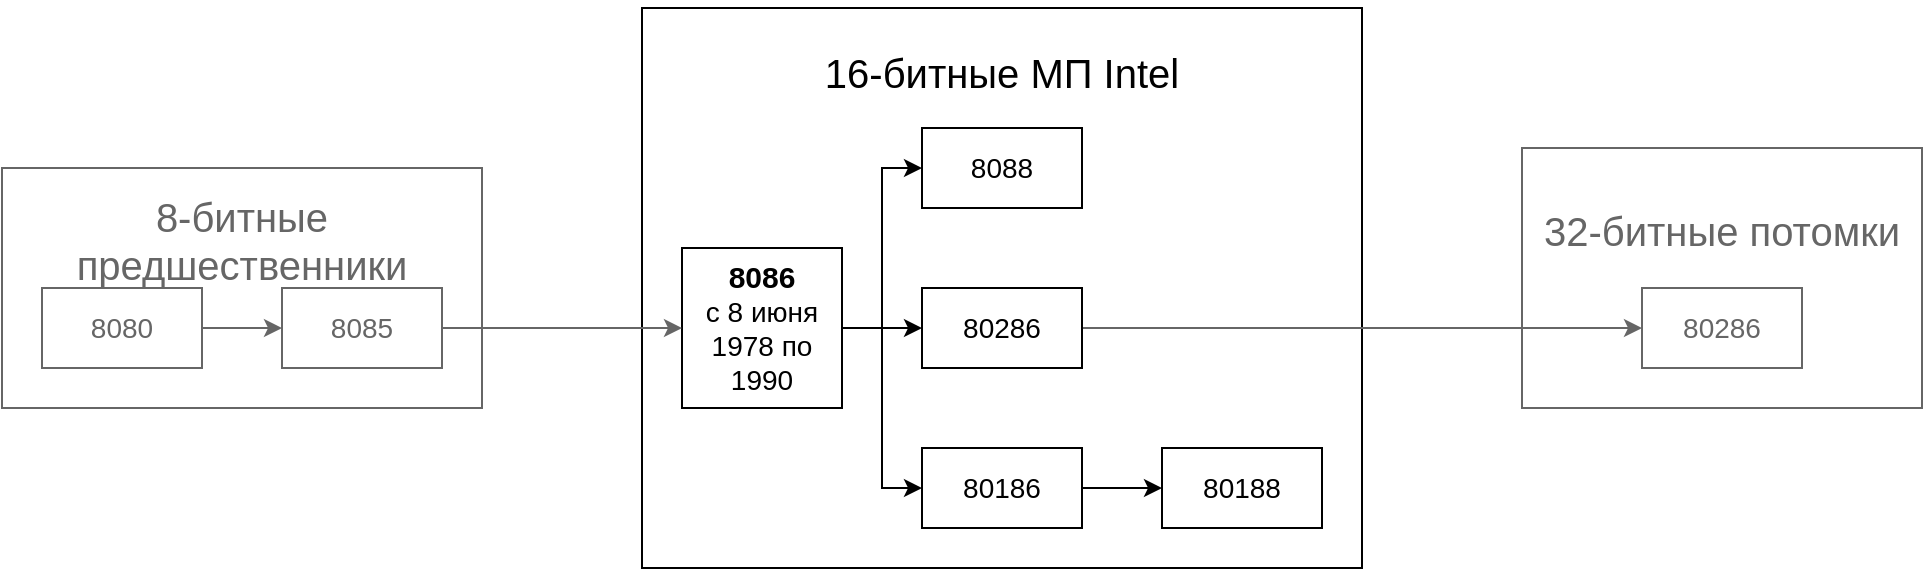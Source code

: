 <mxfile type="github" version="12.3.8" pages="1">
  <diagram id="d5CMdZOocbE8XO5Xt-lS" name="Page-1">
    <mxGraphModel grid="1" dx="782" dy="466" gridSize="10" guides="1" tooltips="1" connect="1" arrows="1" fold="1" page="1" pageScale="1" pageWidth="2336" pageHeight="1654" math="0" shadow="0">
      <root>
        <mxCell id="0"/>
        <mxCell id="1" parent="0"/>
        <mxCell id="Aal0k1yeenBHTnhblUQM-19" value="&lt;font color=&quot;#666666&quot; style=&quot;font-size: 20px&quot;&gt;32-битные потомки&lt;br&gt;&lt;br&gt;&lt;br&gt;&lt;/font&gt;" parent="1" style="rounded=0;whiteSpace=wrap;html=1;strokeWidth=1;fontSize=14;strokeColor=#666666;" vertex="1">
          <mxGeometry as="geometry" x="800" y="190" width="200" height="130"/>
        </mxCell>
        <mxCell id="Aal0k1yeenBHTnhblUQM-13" value="&lt;font color=&quot;#666666&quot; style=&quot;font-size: 20px&quot;&gt;8-битные предшественники&lt;br&gt;&lt;br&gt;&lt;br&gt;&lt;/font&gt;" parent="1" style="rounded=0;whiteSpace=wrap;html=1;strokeWidth=1;fontSize=14;strokeColor=#666666;" vertex="1">
          <mxGeometry as="geometry" x="40" y="200" width="240" height="120"/>
        </mxCell>
        <mxCell id="Aal0k1yeenBHTnhblUQM-10" value="&lt;font style=&quot;font-size: 20px&quot;&gt;&lt;br&gt;16-битные МП Intel&lt;br&gt;&lt;br&gt;&lt;br&gt;&lt;br&gt;&lt;br&gt;&lt;br&gt;&lt;br&gt;&lt;br&gt;&lt;br&gt;&lt;br&gt;&lt;br&gt;&lt;/font&gt;" parent="1" style="rounded=0;whiteSpace=wrap;html=1;" vertex="1">
          <mxGeometry as="geometry" x="360" y="120" width="360" height="280"/>
        </mxCell>
        <mxCell id="Aal0k1yeenBHTnhblUQM-6" parent="1" style="edgeStyle=orthogonalEdgeStyle;rounded=0;orthogonalLoop=1;jettySize=auto;html=1;exitX=1;exitY=0.5;exitDx=0;exitDy=0;entryX=0;entryY=0.5;entryDx=0;entryDy=0;" edge="1" source="Aal0k1yeenBHTnhblUQM-1" target="Aal0k1yeenBHTnhblUQM-5">
          <mxGeometry as="geometry" relative="1"/>
        </mxCell>
        <mxCell id="Aal0k1yeenBHTnhblUQM-7" parent="1" style="edgeStyle=orthogonalEdgeStyle;rounded=0;orthogonalLoop=1;jettySize=auto;html=1;exitX=1;exitY=0.5;exitDx=0;exitDy=0;entryX=0;entryY=0.5;entryDx=0;entryDy=0;" edge="1" source="Aal0k1yeenBHTnhblUQM-1" target="Aal0k1yeenBHTnhblUQM-4">
          <mxGeometry as="geometry" relative="1"/>
        </mxCell>
        <mxCell id="Aal0k1yeenBHTnhblUQM-8" parent="1" style="edgeStyle=orthogonalEdgeStyle;rounded=0;orthogonalLoop=1;jettySize=auto;html=1;exitX=1;exitY=0.5;exitDx=0;exitDy=0;entryX=0;entryY=0.5;entryDx=0;entryDy=0;" edge="1" source="Aal0k1yeenBHTnhblUQM-1" target="Aal0k1yeenBHTnhblUQM-3">
          <mxGeometry as="geometry" relative="1"/>
        </mxCell>
        <mxCell id="Aal0k1yeenBHTnhblUQM-1" value="&lt;b style=&quot;font-size: 15px&quot;&gt;8086&lt;/b&gt;&lt;br&gt;с 8 июня 1978 по 1990" parent="1" style="rounded=0;whiteSpace=wrap;html=1;strokeWidth=1;fontSize=14;" vertex="1">
          <mxGeometry as="geometry" x="380" y="240" width="80" height="80"/>
        </mxCell>
        <mxCell id="Aal0k1yeenBHTnhblUQM-2" value="80188" parent="1" style="rounded=0;whiteSpace=wrap;html=1;strokeWidth=1;fontSize=14;" vertex="1">
          <mxGeometry as="geometry" x="620" y="340" width="80" height="40"/>
        </mxCell>
        <mxCell id="Aal0k1yeenBHTnhblUQM-18" parent="1" style="edgeStyle=orthogonalEdgeStyle;rounded=0;orthogonalLoop=1;jettySize=auto;html=1;exitX=1;exitY=0.5;exitDx=0;exitDy=0;entryX=0;entryY=0.5;entryDx=0;entryDy=0;strokeColor=#666666;fontSize=14;" edge="1" source="Aal0k1yeenBHTnhblUQM-3" target="Aal0k1yeenBHTnhblUQM-17">
          <mxGeometry as="geometry" relative="1"/>
        </mxCell>
        <mxCell id="Aal0k1yeenBHTnhblUQM-3" value="80286" parent="1" style="rounded=0;whiteSpace=wrap;html=1;strokeWidth=1;fontSize=14;" vertex="1">
          <mxGeometry as="geometry" x="500" y="260" width="80" height="40"/>
        </mxCell>
        <mxCell id="Aal0k1yeenBHTnhblUQM-9" parent="1" style="edgeStyle=orthogonalEdgeStyle;rounded=0;orthogonalLoop=1;jettySize=auto;html=1;exitX=1;exitY=0.5;exitDx=0;exitDy=0;entryX=0;entryY=0.5;entryDx=0;entryDy=0;" edge="1" source="Aal0k1yeenBHTnhblUQM-4" target="Aal0k1yeenBHTnhblUQM-2">
          <mxGeometry as="geometry" relative="1"/>
        </mxCell>
        <mxCell id="Aal0k1yeenBHTnhblUQM-4" value="80186" parent="1" style="rounded=0;whiteSpace=wrap;html=1;strokeWidth=1;fontSize=14;" vertex="1">
          <mxGeometry as="geometry" x="500" y="340" width="80" height="40"/>
        </mxCell>
        <mxCell id="Aal0k1yeenBHTnhblUQM-5" value="8088" parent="1" style="rounded=0;whiteSpace=wrap;html=1;strokeWidth=1;fontSize=14;" vertex="1">
          <mxGeometry as="geometry" x="500" y="180" width="80" height="40"/>
        </mxCell>
        <mxCell id="Aal0k1yeenBHTnhblUQM-14" parent="1" style="edgeStyle=orthogonalEdgeStyle;rounded=0;orthogonalLoop=1;jettySize=auto;html=1;exitX=1;exitY=0.5;exitDx=0;exitDy=0;entryX=0;entryY=0.5;entryDx=0;entryDy=0;fontSize=14;strokeColor=#666666;" edge="1" source="Aal0k1yeenBHTnhblUQM-11" target="Aal0k1yeenBHTnhblUQM-1">
          <mxGeometry as="geometry" relative="1"/>
        </mxCell>
        <mxCell id="Aal0k1yeenBHTnhblUQM-11" value="&lt;font color=&quot;#666666&quot;&gt;8085&lt;/font&gt;" parent="1" style="rounded=0;whiteSpace=wrap;html=1;strokeWidth=1;fontSize=14;strokeColor=#666666;" vertex="1">
          <mxGeometry as="geometry" x="180" y="260" width="80" height="40"/>
        </mxCell>
        <mxCell id="Aal0k1yeenBHTnhblUQM-15" parent="1" style="edgeStyle=orthogonalEdgeStyle;rounded=0;orthogonalLoop=1;jettySize=auto;html=1;exitX=1;exitY=0.5;exitDx=0;exitDy=0;entryX=0;entryY=0.5;entryDx=0;entryDy=0;fontSize=14;strokeColor=#666666;" edge="1" source="Aal0k1yeenBHTnhblUQM-12" target="Aal0k1yeenBHTnhblUQM-11">
          <mxGeometry as="geometry" relative="1"/>
        </mxCell>
        <mxCell id="Aal0k1yeenBHTnhblUQM-12" value="&lt;font color=&quot;#666666&quot;&gt;8080&lt;/font&gt;" parent="1" style="rounded=0;whiteSpace=wrap;html=1;strokeWidth=1;fontSize=14;strokeColor=#666666;" vertex="1">
          <mxGeometry as="geometry" x="60" y="260" width="80" height="40"/>
        </mxCell>
        <mxCell id="Aal0k1yeenBHTnhblUQM-17" value="&lt;font color=&quot;#666666&quot;&gt;80286&lt;/font&gt;" parent="1" style="rounded=0;whiteSpace=wrap;html=1;strokeWidth=1;fontSize=14;strokeColor=#666666;" vertex="1">
          <mxGeometry as="geometry" x="860" y="260" width="80" height="40"/>
        </mxCell>
      </root>
    </mxGraphModel>
  </diagram>
</mxfile>
